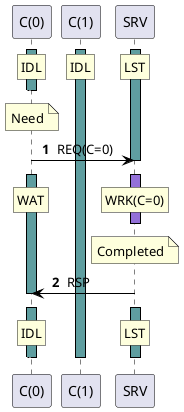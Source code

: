 @startuml
autonumber " <b>#</b> "
skinparam shadowing false
skinparam sequence {
ArrowColor Black
ActorBorderColor Black
LifeLineBorderColor Black
LifeLineBackgroundColor Black
ParticipantBorderColor Black
}
skinparam ControlBorderColor White
skinparam ControlBackgroundColor White
participant "C(0)" as A0 order 10100
activate A0 #CadetBlue
participant "C(1)" as A1 order 10200
activate A1 #CadetBlue
participant "SRV" as A2 order 10300
activate A2 #CadetBlue
rnote over A0 : IDL
/ rnote over A1 : IDL
/ rnote over A2 : LST
autonumber stop
[<[#White]-- A0
autonumber resume
deactivate A0
note over A0 : Need
A0 -> A2 : REQ(C=0)
deactivate A2
autonumber stop
[<[#White]-- A0
autonumber resume
activate A0 #CadetBlue
activate A2 #MediumPurple
rnote over A0 : WAT
/ rnote over A2 : WRK(C=0)
autonumber stop
[<[#White]-- A0
autonumber resume
deactivate A2
note over A2 : Completed
A2 -> A0 : RSP
deactivate A0
autonumber stop
[<[#White]-- A0
autonumber resume
activate A2 #CadetBlue
activate A0 #CadetBlue
rnote over A2 : LST
/ rnote over A0 : IDL
autonumber stop
[<[#White]-- A0
autonumber resume
deactivate A0
deactivate A1
deactivate A2
@enduml
